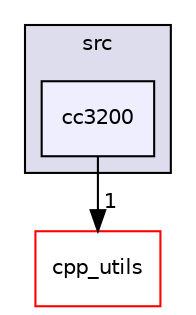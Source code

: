 digraph "esp32-snippets/networking/mqtt/paho_mqtt_embedded_c/MQTTClient-C/src/cc3200" {
  compound=true
  node [ fontsize="10", fontname="Helvetica"];
  edge [ labelfontsize="10", labelfontname="Helvetica"];
  subgraph clusterdir_03e0230c61ae196345da51f7ec2971e7 {
    graph [ bgcolor="#ddddee", pencolor="black", label="src" fontname="Helvetica", fontsize="10", URL="dir_03e0230c61ae196345da51f7ec2971e7.html"]
  dir_be265222d83786a25a7f9010bc3addea [shape=box, label="cc3200", style="filled", fillcolor="#eeeeff", pencolor="black", URL="dir_be265222d83786a25a7f9010bc3addea.html"];
  }
  dir_e66062f3a4d2a5b6b6746a6b0f9c85ac [shape=box label="cpp_utils" fillcolor="white" style="filled" color="red" URL="dir_e66062f3a4d2a5b6b6746a6b0f9c85ac.html"];
  dir_be265222d83786a25a7f9010bc3addea->dir_e66062f3a4d2a5b6b6746a6b0f9c85ac [headlabel="1", labeldistance=1.5 headhref="dir_000120_000062.html"];
}
